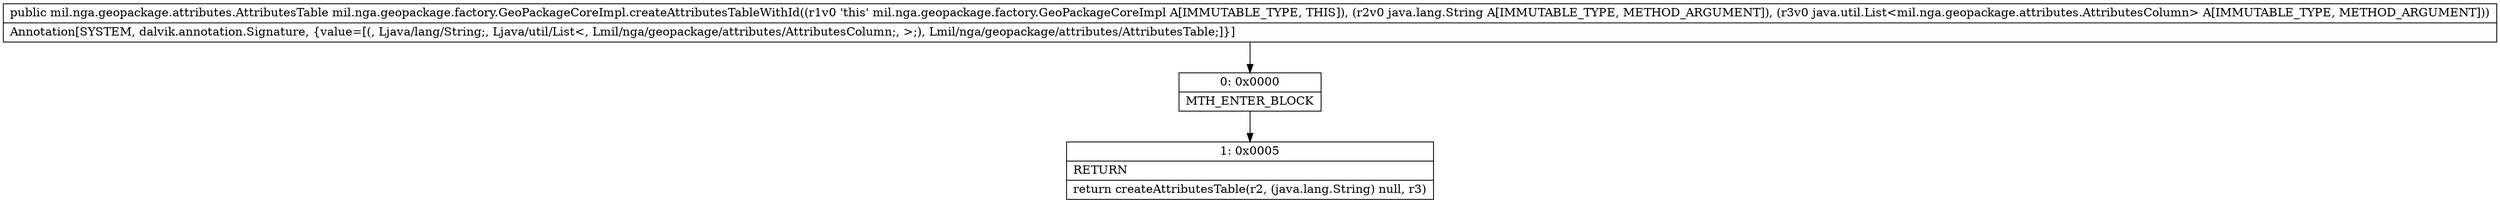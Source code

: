 digraph "CFG formil.nga.geopackage.factory.GeoPackageCoreImpl.createAttributesTableWithId(Ljava\/lang\/String;Ljava\/util\/List;)Lmil\/nga\/geopackage\/attributes\/AttributesTable;" {
Node_0 [shape=record,label="{0\:\ 0x0000|MTH_ENTER_BLOCK\l}"];
Node_1 [shape=record,label="{1\:\ 0x0005|RETURN\l|return createAttributesTable(r2, (java.lang.String) null, r3)\l}"];
MethodNode[shape=record,label="{public mil.nga.geopackage.attributes.AttributesTable mil.nga.geopackage.factory.GeoPackageCoreImpl.createAttributesTableWithId((r1v0 'this' mil.nga.geopackage.factory.GeoPackageCoreImpl A[IMMUTABLE_TYPE, THIS]), (r2v0 java.lang.String A[IMMUTABLE_TYPE, METHOD_ARGUMENT]), (r3v0 java.util.List\<mil.nga.geopackage.attributes.AttributesColumn\> A[IMMUTABLE_TYPE, METHOD_ARGUMENT]))  | Annotation[SYSTEM, dalvik.annotation.Signature, \{value=[(, Ljava\/lang\/String;, Ljava\/util\/List\<, Lmil\/nga\/geopackage\/attributes\/AttributesColumn;, \>;), Lmil\/nga\/geopackage\/attributes\/AttributesTable;]\}]\l}"];
MethodNode -> Node_0;
Node_0 -> Node_1;
}

